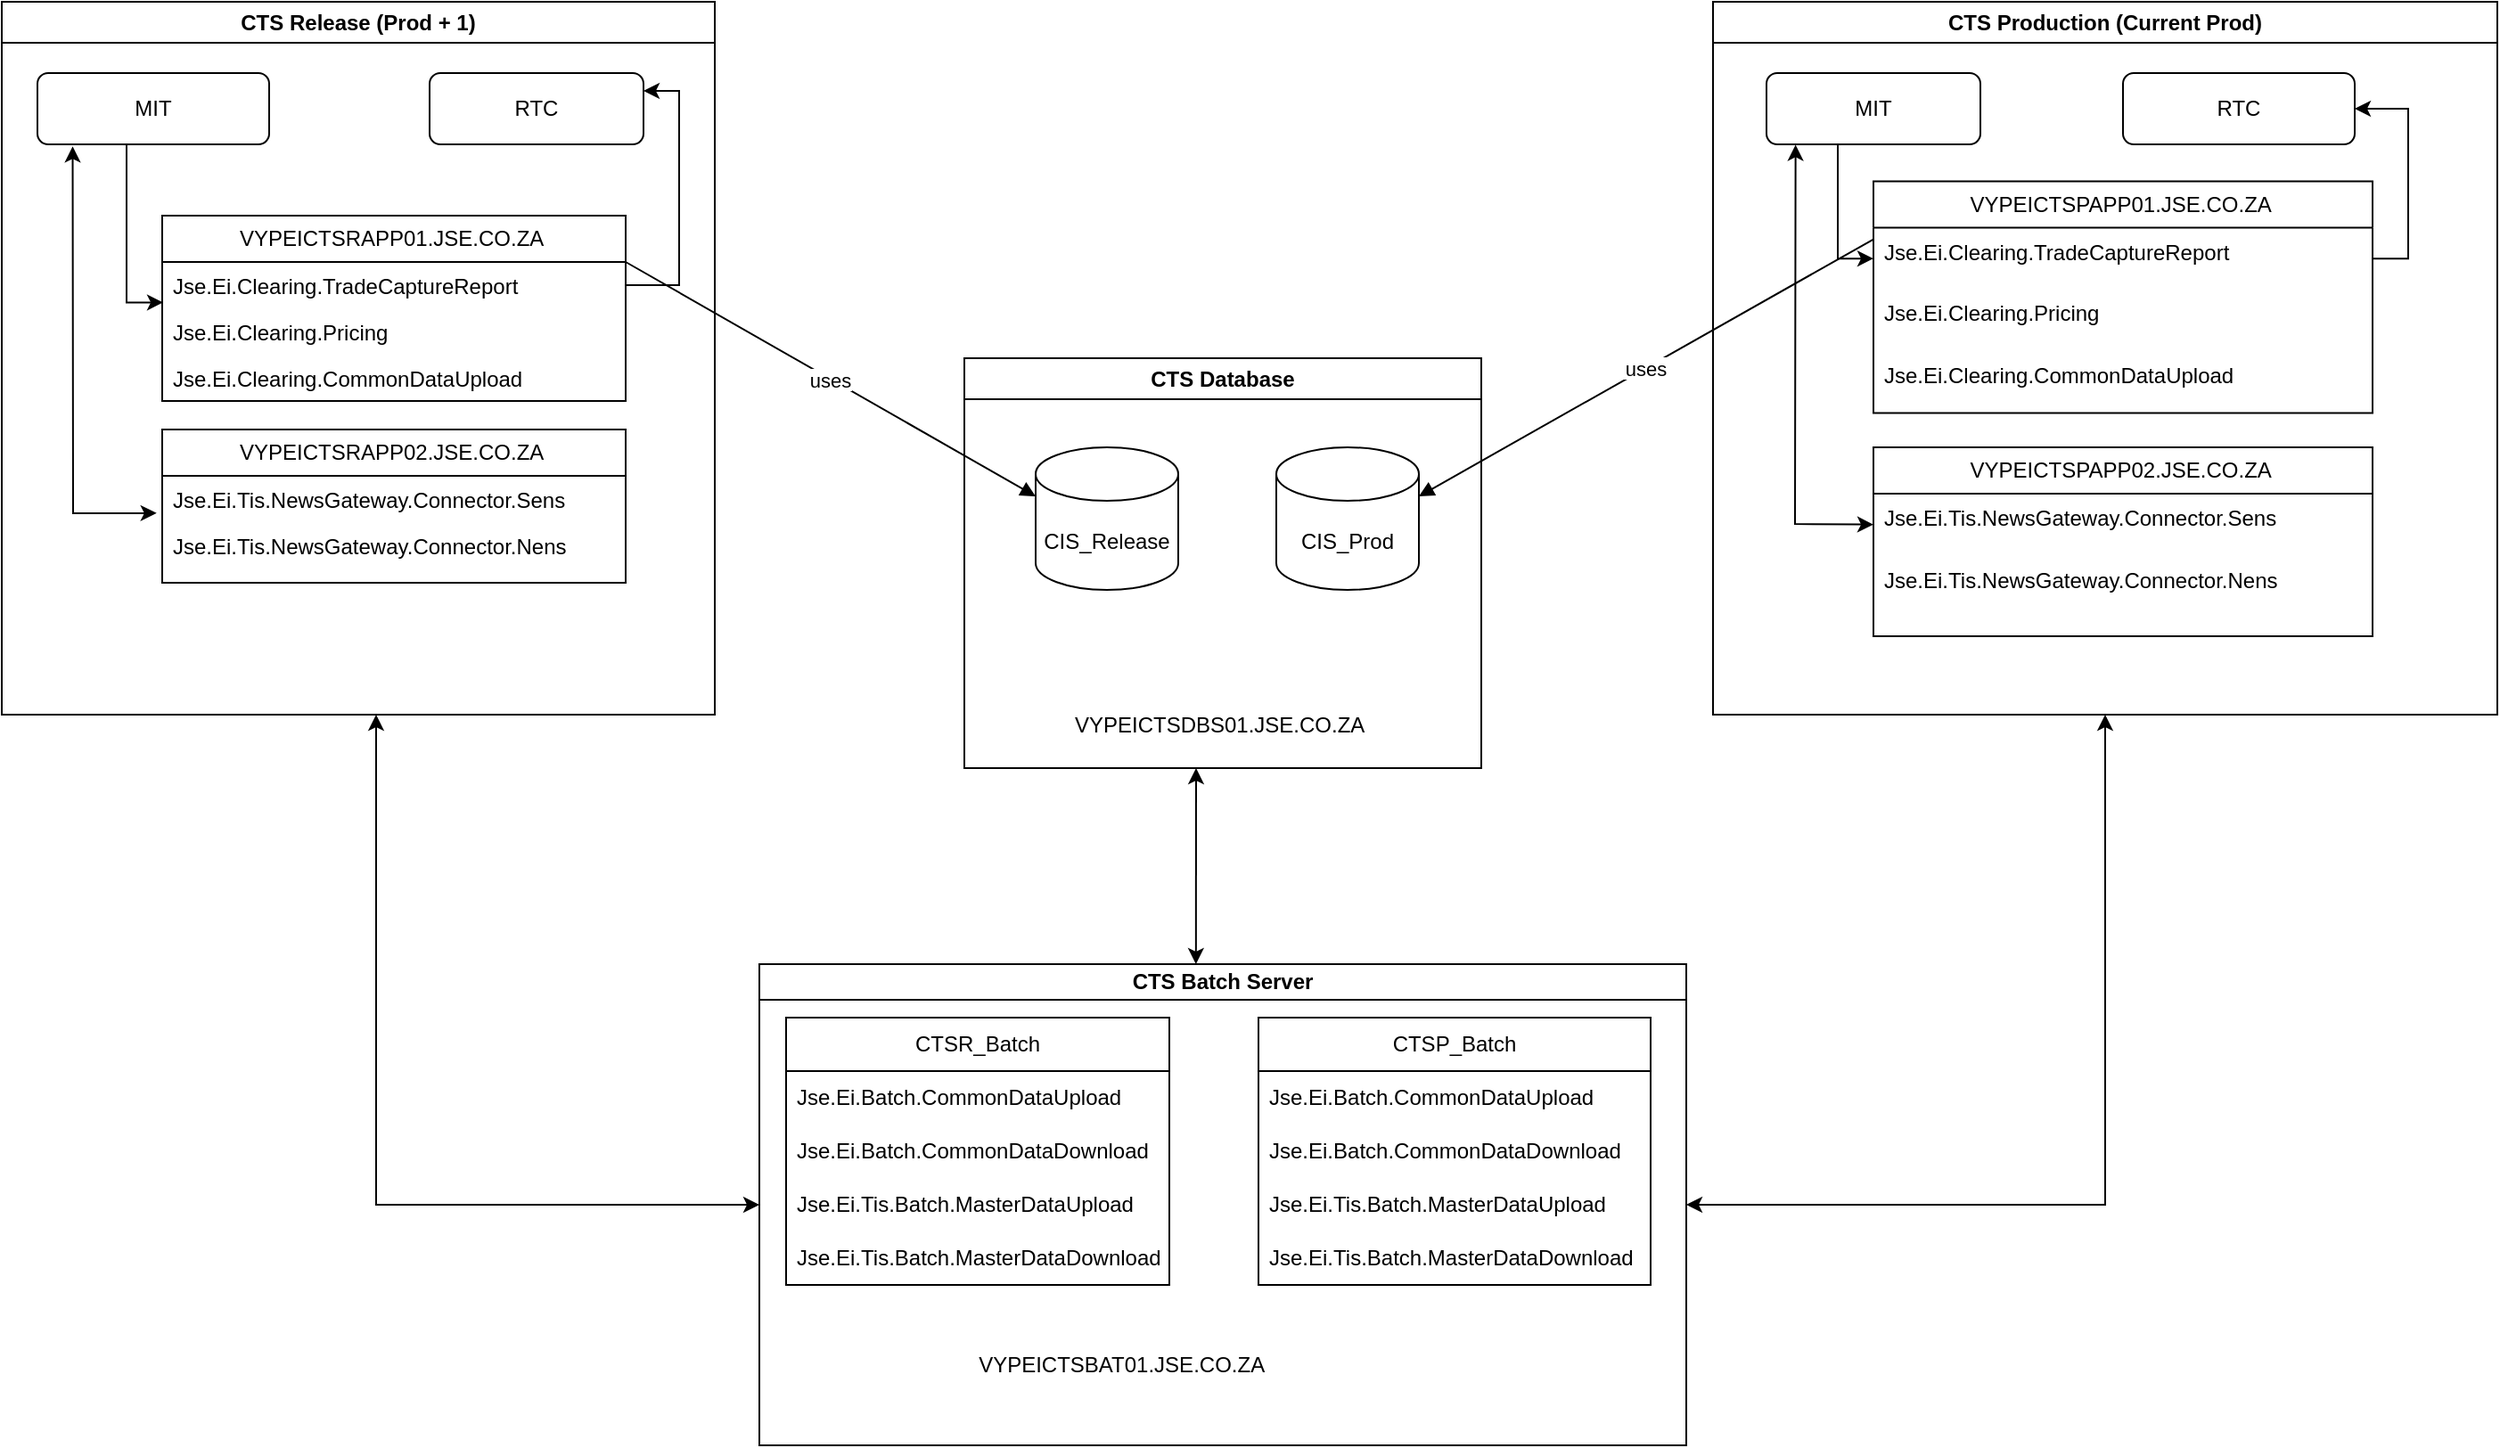 <mxfile version="21.2.1" type="github">
  <diagram name="Page-1" id="QKq4AHpZra5xfbNQWS_R">
    <mxGraphModel dx="2759" dy="2164" grid="1" gridSize="10" guides="1" tooltips="1" connect="1" arrows="1" fold="1" page="1" pageScale="1" pageWidth="850" pageHeight="1100" math="0" shadow="0">
      <root>
        <mxCell id="0" />
        <mxCell id="1" parent="0" />
        <mxCell id="KkRfMMAH-QFb7I6BU0pS-32" value="CTS Database" style="swimlane;whiteSpace=wrap;html=1;" parent="1" vertex="1">
          <mxGeometry x="-180" y="-80" width="290" height="230" as="geometry" />
        </mxCell>
        <mxCell id="KkRfMMAH-QFb7I6BU0pS-22" value="CIS_Release" style="shape=cylinder3;whiteSpace=wrap;html=1;boundedLbl=1;backgroundOutline=1;size=15;" parent="KkRfMMAH-QFb7I6BU0pS-32" vertex="1">
          <mxGeometry x="40" y="50" width="80" height="80" as="geometry" />
        </mxCell>
        <mxCell id="KkRfMMAH-QFb7I6BU0pS-23" value="CIS_Prod" style="shape=cylinder3;whiteSpace=wrap;html=1;boundedLbl=1;backgroundOutline=1;size=15;" parent="KkRfMMAH-QFb7I6BU0pS-32" vertex="1">
          <mxGeometry x="175" y="50" width="80" height="80" as="geometry" />
        </mxCell>
        <mxCell id="KkRfMMAH-QFb7I6BU0pS-25" value="VYPEICTSDBS01.JSE.CO.ZA&amp;nbsp;" style="text;html=1;strokeColor=none;fillColor=none;align=center;verticalAlign=middle;whiteSpace=wrap;rounded=0;" parent="KkRfMMAH-QFb7I6BU0pS-32" vertex="1">
          <mxGeometry x="55" y="190" width="180" height="31" as="geometry" />
        </mxCell>
        <mxCell id="KkRfMMAH-QFb7I6BU0pS-35" value="CTS Release (Prod + 1)" style="swimlane;whiteSpace=wrap;html=1;" parent="1" vertex="1">
          <mxGeometry x="-720" y="-280" width="400" height="400" as="geometry" />
        </mxCell>
        <mxCell id="KkRfMMAH-QFb7I6BU0pS-74" value="" style="group" parent="KkRfMMAH-QFb7I6BU0pS-35" vertex="1" connectable="0">
          <mxGeometry x="90" y="120" width="260" height="196" as="geometry" />
        </mxCell>
        <mxCell id="KkRfMMAH-QFb7I6BU0pS-66" value="VYPEICTSRAPP01.JSE.CO.ZA&amp;nbsp;" style="swimlane;fontStyle=0;childLayout=stackLayout;horizontal=1;startSize=26;fillColor=none;horizontalStack=0;resizeParent=1;resizeParentMax=0;resizeLast=0;collapsible=1;marginBottom=0;html=1;" parent="KkRfMMAH-QFb7I6BU0pS-74" vertex="1">
          <mxGeometry width="260" height="104" as="geometry" />
        </mxCell>
        <mxCell id="KkRfMMAH-QFb7I6BU0pS-67" value="Jse.Ei.Clearing.TradeCaptureReport" style="text;strokeColor=none;fillColor=none;align=left;verticalAlign=top;spacingLeft=4;spacingRight=4;overflow=hidden;rotatable=0;points=[[0,0.5],[1,0.5]];portConstraint=eastwest;whiteSpace=wrap;html=1;" parent="KkRfMMAH-QFb7I6BU0pS-66" vertex="1">
          <mxGeometry y="26" width="260" height="26" as="geometry" />
        </mxCell>
        <mxCell id="KkRfMMAH-QFb7I6BU0pS-68" value="Jse.Ei.Clearing.Pricing" style="text;strokeColor=none;fillColor=none;align=left;verticalAlign=top;spacingLeft=4;spacingRight=4;overflow=hidden;rotatable=0;points=[[0,0.5],[1,0.5]];portConstraint=eastwest;whiteSpace=wrap;html=1;" parent="KkRfMMAH-QFb7I6BU0pS-66" vertex="1">
          <mxGeometry y="52" width="260" height="26" as="geometry" />
        </mxCell>
        <mxCell id="KkRfMMAH-QFb7I6BU0pS-114" value="Jse.Ei.Clearing.CommonDataUpload" style="text;strokeColor=none;fillColor=none;align=left;verticalAlign=top;spacingLeft=4;spacingRight=4;overflow=hidden;rotatable=0;points=[[0,0.5],[1,0.5]];portConstraint=eastwest;whiteSpace=wrap;html=1;" parent="KkRfMMAH-QFb7I6BU0pS-66" vertex="1">
          <mxGeometry y="78" width="260" height="26" as="geometry" />
        </mxCell>
        <mxCell id="KkRfMMAH-QFb7I6BU0pS-70" value="VYPEICTSRAPP02.JSE.CO.ZA&amp;nbsp;" style="swimlane;fontStyle=0;childLayout=stackLayout;horizontal=1;startSize=26;fillColor=none;horizontalStack=0;resizeParent=1;resizeParentMax=0;resizeLast=0;collapsible=1;marginBottom=0;html=1;" parent="KkRfMMAH-QFb7I6BU0pS-74" vertex="1">
          <mxGeometry y="120" width="260" height="86" as="geometry" />
        </mxCell>
        <mxCell id="KkRfMMAH-QFb7I6BU0pS-71" value="Jse.Ei.Tis.NewsGateway.Connector.Sens" style="text;strokeColor=none;fillColor=none;align=left;verticalAlign=top;spacingLeft=4;spacingRight=4;overflow=hidden;rotatable=0;points=[[0,0.5],[1,0.5]];portConstraint=eastwest;whiteSpace=wrap;html=1;" parent="KkRfMMAH-QFb7I6BU0pS-70" vertex="1">
          <mxGeometry y="26" width="260" height="26" as="geometry" />
        </mxCell>
        <mxCell id="KkRfMMAH-QFb7I6BU0pS-72" value="Jse.Ei.Tis.NewsGateway.Connector.Nens" style="text;strokeColor=none;fillColor=none;align=left;verticalAlign=top;spacingLeft=4;spacingRight=4;overflow=hidden;rotatable=0;points=[[0,0.5],[1,0.5]];portConstraint=eastwest;whiteSpace=wrap;html=1;" parent="KkRfMMAH-QFb7I6BU0pS-70" vertex="1">
          <mxGeometry y="52" width="260" height="34" as="geometry" />
        </mxCell>
        <mxCell id="KkRfMMAH-QFb7I6BU0pS-104" style="edgeStyle=orthogonalEdgeStyle;rounded=0;orthogonalLoop=1;jettySize=auto;html=1;entryX=0.002;entryY=-0.127;entryDx=0;entryDy=0;entryPerimeter=0;" parent="KkRfMMAH-QFb7I6BU0pS-35" source="KkRfMMAH-QFb7I6BU0pS-87" target="KkRfMMAH-QFb7I6BU0pS-68" edge="1">
          <mxGeometry relative="1" as="geometry">
            <Array as="points">
              <mxPoint x="70" y="169" />
            </Array>
          </mxGeometry>
        </mxCell>
        <mxCell id="KkRfMMAH-QFb7I6BU0pS-87" value="MIT" style="rounded=1;whiteSpace=wrap;html=1;" parent="KkRfMMAH-QFb7I6BU0pS-35" vertex="1">
          <mxGeometry x="20" y="40" width="130" height="40" as="geometry" />
        </mxCell>
        <mxCell id="KkRfMMAH-QFb7I6BU0pS-88" value="RTC" style="rounded=1;whiteSpace=wrap;html=1;" parent="KkRfMMAH-QFb7I6BU0pS-35" vertex="1">
          <mxGeometry x="240" y="40" width="120" height="40" as="geometry" />
        </mxCell>
        <mxCell id="KkRfMMAH-QFb7I6BU0pS-96" style="edgeStyle=orthogonalEdgeStyle;rounded=0;orthogonalLoop=1;jettySize=auto;html=1;entryX=1;entryY=0.25;entryDx=0;entryDy=0;" parent="KkRfMMAH-QFb7I6BU0pS-35" source="KkRfMMAH-QFb7I6BU0pS-67" target="KkRfMMAH-QFb7I6BU0pS-88" edge="1">
          <mxGeometry relative="1" as="geometry" />
        </mxCell>
        <mxCell id="KkRfMMAH-QFb7I6BU0pS-103" value="" style="endArrow=classic;startArrow=classic;html=1;rounded=0;entryX=-0.012;entryY=0.805;entryDx=0;entryDy=0;entryPerimeter=0;exitX=0.152;exitY=1.029;exitDx=0;exitDy=0;exitPerimeter=0;" parent="KkRfMMAH-QFb7I6BU0pS-35" source="KkRfMMAH-QFb7I6BU0pS-87" target="KkRfMMAH-QFb7I6BU0pS-71" edge="1">
          <mxGeometry width="50" height="50" relative="1" as="geometry">
            <mxPoint x="40" y="90" as="sourcePoint" />
            <mxPoint x="69.48" y="275.77" as="targetPoint" />
            <Array as="points">
              <mxPoint x="40" y="287" />
            </Array>
          </mxGeometry>
        </mxCell>
        <mxCell id="KkRfMMAH-QFb7I6BU0pS-48" value="CTS Batch Server" style="swimlane;whiteSpace=wrap;html=1;startSize=20;" parent="1" vertex="1">
          <mxGeometry x="-295" y="260" width="520" height="270" as="geometry" />
        </mxCell>
        <mxCell id="KkRfMMAH-QFb7I6BU0pS-51" value="CTSR_Batch" style="swimlane;fontStyle=0;childLayout=stackLayout;horizontal=1;startSize=30;horizontalStack=0;resizeParent=1;resizeParentMax=0;resizeLast=0;collapsible=1;marginBottom=0;whiteSpace=wrap;html=1;" parent="KkRfMMAH-QFb7I6BU0pS-48" vertex="1">
          <mxGeometry x="15" y="30" width="215" height="150" as="geometry" />
        </mxCell>
        <mxCell id="KkRfMMAH-QFb7I6BU0pS-52" value="Jse.Ei.Batch.CommonDataUpload" style="text;strokeColor=none;fillColor=none;align=left;verticalAlign=middle;spacingLeft=4;spacingRight=4;overflow=hidden;points=[[0,0.5],[1,0.5]];portConstraint=eastwest;rotatable=0;whiteSpace=wrap;html=1;" parent="KkRfMMAH-QFb7I6BU0pS-51" vertex="1">
          <mxGeometry y="30" width="215" height="30" as="geometry" />
        </mxCell>
        <mxCell id="KkRfMMAH-QFb7I6BU0pS-108" value="Jse.Ei.Batch.CommonDataDownload" style="text;strokeColor=none;fillColor=none;align=left;verticalAlign=middle;spacingLeft=4;spacingRight=4;overflow=hidden;points=[[0,0.5],[1,0.5]];portConstraint=eastwest;rotatable=0;whiteSpace=wrap;html=1;" parent="KkRfMMAH-QFb7I6BU0pS-51" vertex="1">
          <mxGeometry y="60" width="215" height="30" as="geometry" />
        </mxCell>
        <mxCell id="KkRfMMAH-QFb7I6BU0pS-109" value="Jse.Ei.Tis.Batch.MasterDataUpload" style="text;strokeColor=none;fillColor=none;align=left;verticalAlign=middle;spacingLeft=4;spacingRight=4;overflow=hidden;points=[[0,0.5],[1,0.5]];portConstraint=eastwest;rotatable=0;whiteSpace=wrap;html=1;" parent="KkRfMMAH-QFb7I6BU0pS-51" vertex="1">
          <mxGeometry y="90" width="215" height="30" as="geometry" />
        </mxCell>
        <mxCell id="KkRfMMAH-QFb7I6BU0pS-110" value="Jse.Ei.Tis.Batch.MasterDataDownload" style="text;strokeColor=none;fillColor=none;align=left;verticalAlign=middle;spacingLeft=4;spacingRight=4;overflow=hidden;points=[[0,0.5],[1,0.5]];portConstraint=eastwest;rotatable=0;whiteSpace=wrap;html=1;" parent="KkRfMMAH-QFb7I6BU0pS-51" vertex="1">
          <mxGeometry y="120" width="215" height="30" as="geometry" />
        </mxCell>
        <mxCell id="KkRfMMAH-QFb7I6BU0pS-55" value="VYPEICTSBAT01.JSE.CO.ZA&amp;nbsp;" style="text;html=1;strokeColor=none;fillColor=none;align=center;verticalAlign=middle;whiteSpace=wrap;rounded=0;" parent="KkRfMMAH-QFb7I6BU0pS-48" vertex="1">
          <mxGeometry x="120" y="210" width="170" height="30" as="geometry" />
        </mxCell>
        <mxCell id="KkRfMMAH-QFb7I6BU0pS-62" value="CTSP_Batch" style="swimlane;fontStyle=0;childLayout=stackLayout;horizontal=1;startSize=30;horizontalStack=0;resizeParent=1;resizeParentMax=0;resizeLast=0;collapsible=1;marginBottom=0;whiteSpace=wrap;html=1;" parent="KkRfMMAH-QFb7I6BU0pS-48" vertex="1">
          <mxGeometry x="280" y="30" width="220" height="150" as="geometry" />
        </mxCell>
        <mxCell id="KkRfMMAH-QFb7I6BU0pS-63" value="Jse.Ei.Batch.CommonDataUpload" style="text;strokeColor=none;fillColor=none;align=left;verticalAlign=middle;spacingLeft=4;spacingRight=4;overflow=hidden;points=[[0,0.5],[1,0.5]];portConstraint=eastwest;rotatable=0;whiteSpace=wrap;html=1;" parent="KkRfMMAH-QFb7I6BU0pS-62" vertex="1">
          <mxGeometry y="30" width="220" height="30" as="geometry" />
        </mxCell>
        <mxCell id="KkRfMMAH-QFb7I6BU0pS-111" value="Jse.Ei.Batch.CommonDataDownload" style="text;strokeColor=none;fillColor=none;align=left;verticalAlign=middle;spacingLeft=4;spacingRight=4;overflow=hidden;points=[[0,0.5],[1,0.5]];portConstraint=eastwest;rotatable=0;whiteSpace=wrap;html=1;" parent="KkRfMMAH-QFb7I6BU0pS-62" vertex="1">
          <mxGeometry y="60" width="220" height="30" as="geometry" />
        </mxCell>
        <mxCell id="KkRfMMAH-QFb7I6BU0pS-112" value="Jse.Ei.Tis.Batch.MasterDataUpload" style="text;strokeColor=none;fillColor=none;align=left;verticalAlign=middle;spacingLeft=4;spacingRight=4;overflow=hidden;points=[[0,0.5],[1,0.5]];portConstraint=eastwest;rotatable=0;whiteSpace=wrap;html=1;" parent="KkRfMMAH-QFb7I6BU0pS-62" vertex="1">
          <mxGeometry y="90" width="220" height="30" as="geometry" />
        </mxCell>
        <mxCell id="KkRfMMAH-QFb7I6BU0pS-113" value="Jse.Ei.Tis.Batch.MasterDataDownload" style="text;strokeColor=none;fillColor=none;align=left;verticalAlign=middle;spacingLeft=4;spacingRight=4;overflow=hidden;points=[[0,0.5],[1,0.5]];portConstraint=eastwest;rotatable=0;whiteSpace=wrap;html=1;" parent="KkRfMMAH-QFb7I6BU0pS-62" vertex="1">
          <mxGeometry y="120" width="220" height="30" as="geometry" />
        </mxCell>
        <mxCell id="KkRfMMAH-QFb7I6BU0pS-83" value="" style="group" parent="1" vertex="1" connectable="0">
          <mxGeometry x="240" y="-280" width="440" height="400" as="geometry" />
        </mxCell>
        <mxCell id="KkRfMMAH-QFb7I6BU0pS-75" value="CTS Production (Current Prod)" style="swimlane;whiteSpace=wrap;html=1;" parent="KkRfMMAH-QFb7I6BU0pS-83" vertex="1">
          <mxGeometry width="440" height="400" as="geometry" />
        </mxCell>
        <mxCell id="KkRfMMAH-QFb7I6BU0pS-89" value="MIT" style="rounded=1;whiteSpace=wrap;html=1;" parent="KkRfMMAH-QFb7I6BU0pS-75" vertex="1">
          <mxGeometry x="30" y="40" width="120" height="40" as="geometry" />
        </mxCell>
        <mxCell id="KkRfMMAH-QFb7I6BU0pS-90" value="RTC" style="rounded=1;whiteSpace=wrap;html=1;" parent="KkRfMMAH-QFb7I6BU0pS-75" vertex="1">
          <mxGeometry x="230" y="40" width="130" height="40" as="geometry" />
        </mxCell>
        <mxCell id="KkRfMMAH-QFb7I6BU0pS-85" value="uses" style="curved=1;startArrow=none;endArrow=block;exitX=0;exitY=0.25;entryX=1;entryY=0;entryDx=0;entryDy=27.5;entryPerimeter=0;exitDx=0;exitDy=0;" parent="1" source="KkRfMMAH-QFb7I6BU0pS-77" target="KkRfMMAH-QFb7I6BU0pS-23" edge="1">
          <mxGeometry relative="1" as="geometry">
            <Array as="points" />
            <mxPoint x="-90" y="-161" as="sourcePoint" />
            <mxPoint x="110" y="-80" as="targetPoint" />
          </mxGeometry>
        </mxCell>
        <mxCell id="KkRfMMAH-QFb7I6BU0pS-84" value="uses" style="curved=1;startArrow=none;endArrow=block;exitX=1;exitY=0.25;entryX=0;entryY=0;entryDx=0;entryDy=27.5;entryPerimeter=0;exitDx=0;exitDy=0;" parent="1" source="KkRfMMAH-QFb7I6BU0pS-66" target="KkRfMMAH-QFb7I6BU0pS-22" edge="1">
          <mxGeometry relative="1" as="geometry">
            <Array as="points" />
            <mxPoint x="-440" y="-173" as="sourcePoint" />
            <mxPoint x="-250" y="-137" as="targetPoint" />
          </mxGeometry>
        </mxCell>
        <mxCell id="KkRfMMAH-QFb7I6BU0pS-76" value="" style="group" parent="1" vertex="1" connectable="0">
          <mxGeometry x="330" y="-200" width="280" height="261.33" as="geometry" />
        </mxCell>
        <mxCell id="KkRfMMAH-QFb7I6BU0pS-77" value="VYPEICTSPAPP01.JSE.CO.ZA&amp;nbsp;" style="swimlane;fontStyle=0;childLayout=stackLayout;horizontal=1;startSize=26;fillColor=none;horizontalStack=0;resizeParent=1;resizeParentMax=0;resizeLast=0;collapsible=1;marginBottom=0;html=1;" parent="KkRfMMAH-QFb7I6BU0pS-76" vertex="1">
          <mxGeometry y="20.78" width="280" height="129.999" as="geometry" />
        </mxCell>
        <mxCell id="KkRfMMAH-QFb7I6BU0pS-78" value="Jse.Ei.Clearing.TradeCaptureReport" style="text;strokeColor=none;fillColor=none;align=left;verticalAlign=top;spacingLeft=4;spacingRight=4;overflow=hidden;rotatable=0;points=[[0,0.5],[1,0.5]];portConstraint=eastwest;whiteSpace=wrap;html=1;" parent="KkRfMMAH-QFb7I6BU0pS-77" vertex="1">
          <mxGeometry y="26" width="280" height="34.666" as="geometry" />
        </mxCell>
        <mxCell id="KkRfMMAH-QFb7I6BU0pS-79" value="Jse.Ei.Clearing.Pricing" style="text;strokeColor=none;fillColor=none;align=left;verticalAlign=top;spacingLeft=4;spacingRight=4;overflow=hidden;rotatable=0;points=[[0,0.5],[1,0.5]];portConstraint=eastwest;whiteSpace=wrap;html=1;" parent="KkRfMMAH-QFb7I6BU0pS-77" vertex="1">
          <mxGeometry y="60.666" width="280" height="34.666" as="geometry" />
        </mxCell>
        <mxCell id="KkRfMMAH-QFb7I6BU0pS-115" value="Jse.Ei.Clearing.CommonDataUpload" style="text;strokeColor=none;fillColor=none;align=left;verticalAlign=top;spacingLeft=4;spacingRight=4;overflow=hidden;rotatable=0;points=[[0,0.5],[1,0.5]];portConstraint=eastwest;whiteSpace=wrap;html=1;" parent="KkRfMMAH-QFb7I6BU0pS-77" vertex="1">
          <mxGeometry y="95.332" width="280" height="34.666" as="geometry" />
        </mxCell>
        <mxCell id="KkRfMMAH-QFb7I6BU0pS-80" value="VYPEICTSPAPP02.JSE.CO.ZA&amp;nbsp;" style="swimlane;fontStyle=0;childLayout=stackLayout;horizontal=1;startSize=26;fillColor=none;horizontalStack=0;resizeParent=1;resizeParentMax=0;resizeLast=0;collapsible=1;marginBottom=0;html=1;" parent="KkRfMMAH-QFb7I6BU0pS-76" vertex="1">
          <mxGeometry y="170.005" width="280" height="105.999" as="geometry" />
        </mxCell>
        <mxCell id="KkRfMMAH-QFb7I6BU0pS-81" value="Jse.Ei.Tis.NewsGateway.Connector.Sens" style="text;strokeColor=none;fillColor=none;align=left;verticalAlign=top;spacingLeft=4;spacingRight=4;overflow=hidden;rotatable=0;points=[[0,0.5],[1,0.5]];portConstraint=eastwest;whiteSpace=wrap;html=1;" parent="KkRfMMAH-QFb7I6BU0pS-80" vertex="1">
          <mxGeometry y="26" width="280" height="34.666" as="geometry" />
        </mxCell>
        <mxCell id="KkRfMMAH-QFb7I6BU0pS-82" value="Jse.Ei.Tis.NewsGateway.Connector.Nens" style="text;strokeColor=none;fillColor=none;align=left;verticalAlign=top;spacingLeft=4;spacingRight=4;overflow=hidden;rotatable=0;points=[[0,0.5],[1,0.5]];portConstraint=eastwest;whiteSpace=wrap;html=1;" parent="KkRfMMAH-QFb7I6BU0pS-80" vertex="1">
          <mxGeometry y="60.666" width="280" height="45.333" as="geometry" />
        </mxCell>
        <mxCell id="KkRfMMAH-QFb7I6BU0pS-105" style="edgeStyle=orthogonalEdgeStyle;rounded=0;orthogonalLoop=1;jettySize=auto;html=1;entryX=1;entryY=0.5;entryDx=0;entryDy=0;" parent="1" source="KkRfMMAH-QFb7I6BU0pS-78" target="KkRfMMAH-QFb7I6BU0pS-90" edge="1">
          <mxGeometry relative="1" as="geometry" />
        </mxCell>
        <mxCell id="KkRfMMAH-QFb7I6BU0pS-106" value="" style="endArrow=classic;startArrow=classic;html=1;rounded=0;entryX=0.136;entryY=1.006;entryDx=0;entryDy=0;entryPerimeter=0;exitX=0;exitY=0.5;exitDx=0;exitDy=0;" parent="1" source="KkRfMMAH-QFb7I6BU0pS-81" target="KkRfMMAH-QFb7I6BU0pS-89" edge="1">
          <mxGeometry width="50" height="50" relative="1" as="geometry">
            <mxPoint x="250" y="-130" as="sourcePoint" />
            <mxPoint x="300" y="-180" as="targetPoint" />
            <Array as="points">
              <mxPoint x="286" y="13" />
            </Array>
          </mxGeometry>
        </mxCell>
        <mxCell id="KkRfMMAH-QFb7I6BU0pS-107" style="edgeStyle=orthogonalEdgeStyle;rounded=0;orthogonalLoop=1;jettySize=auto;html=1;entryX=0;entryY=0.5;entryDx=0;entryDy=0;" parent="1" source="KkRfMMAH-QFb7I6BU0pS-89" target="KkRfMMAH-QFb7I6BU0pS-78" edge="1">
          <mxGeometry relative="1" as="geometry">
            <Array as="points">
              <mxPoint x="310" y="-136" />
            </Array>
          </mxGeometry>
        </mxCell>
        <mxCell id="YlfiX_sg5zSEnwzCmjvv-1" value="" style="endArrow=classic;startArrow=classic;html=1;rounded=0;exitX=0;exitY=0.5;exitDx=0;exitDy=0;" edge="1" parent="1" source="KkRfMMAH-QFb7I6BU0pS-48">
          <mxGeometry width="50" height="50" relative="1" as="geometry">
            <mxPoint x="-560" y="170" as="sourcePoint" />
            <mxPoint x="-510" y="120" as="targetPoint" />
            <Array as="points">
              <mxPoint x="-510" y="395" />
            </Array>
          </mxGeometry>
        </mxCell>
        <mxCell id="YlfiX_sg5zSEnwzCmjvv-2" value="" style="endArrow=classic;startArrow=classic;html=1;rounded=0;entryX=0.5;entryY=1;entryDx=0;entryDy=0;exitX=1;exitY=0.5;exitDx=0;exitDy=0;" edge="1" parent="1" source="KkRfMMAH-QFb7I6BU0pS-48" target="KkRfMMAH-QFb7I6BU0pS-75">
          <mxGeometry width="50" height="50" relative="1" as="geometry">
            <mxPoint x="320" y="310" as="sourcePoint" />
            <mxPoint x="370" y="260" as="targetPoint" />
            <Array as="points">
              <mxPoint x="460" y="395" />
            </Array>
          </mxGeometry>
        </mxCell>
        <mxCell id="YlfiX_sg5zSEnwzCmjvv-3" value="" style="endArrow=classic;startArrow=classic;html=1;rounded=0;exitX=0.471;exitY=0;exitDx=0;exitDy=0;exitPerimeter=0;" edge="1" parent="1" source="KkRfMMAH-QFb7I6BU0pS-48">
          <mxGeometry width="50" height="50" relative="1" as="geometry">
            <mxPoint x="-80" y="200" as="sourcePoint" />
            <mxPoint x="-50" y="150" as="targetPoint" />
          </mxGeometry>
        </mxCell>
      </root>
    </mxGraphModel>
  </diagram>
</mxfile>
